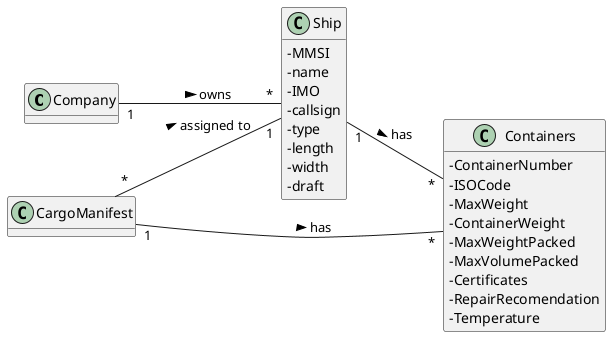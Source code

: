 @startuml
'https://plantuml.com/class-diagram

hide methods
left to right direction
skinparam classAttributeIconSize 0

class Company {

}

class Ship{
-MMSI
-name
-IMO
-callsign
-type
-length
-width
-draft
}

class Containers{
-ContainerNumber
-ISOCode
-MaxWeight
-ContainerWeight
-MaxWeightPacked
-MaxVolumePacked
-Certificates
-RepairRecomendation
-Temperature
}

Company "1" -- "*" Ship : owns >
Ship "1" -- "*" Containers: has >
CargoManifest "*" -- "1" Ship : assigned to >
CargoManifest "1" -- "*" Containers : has >

@enduml